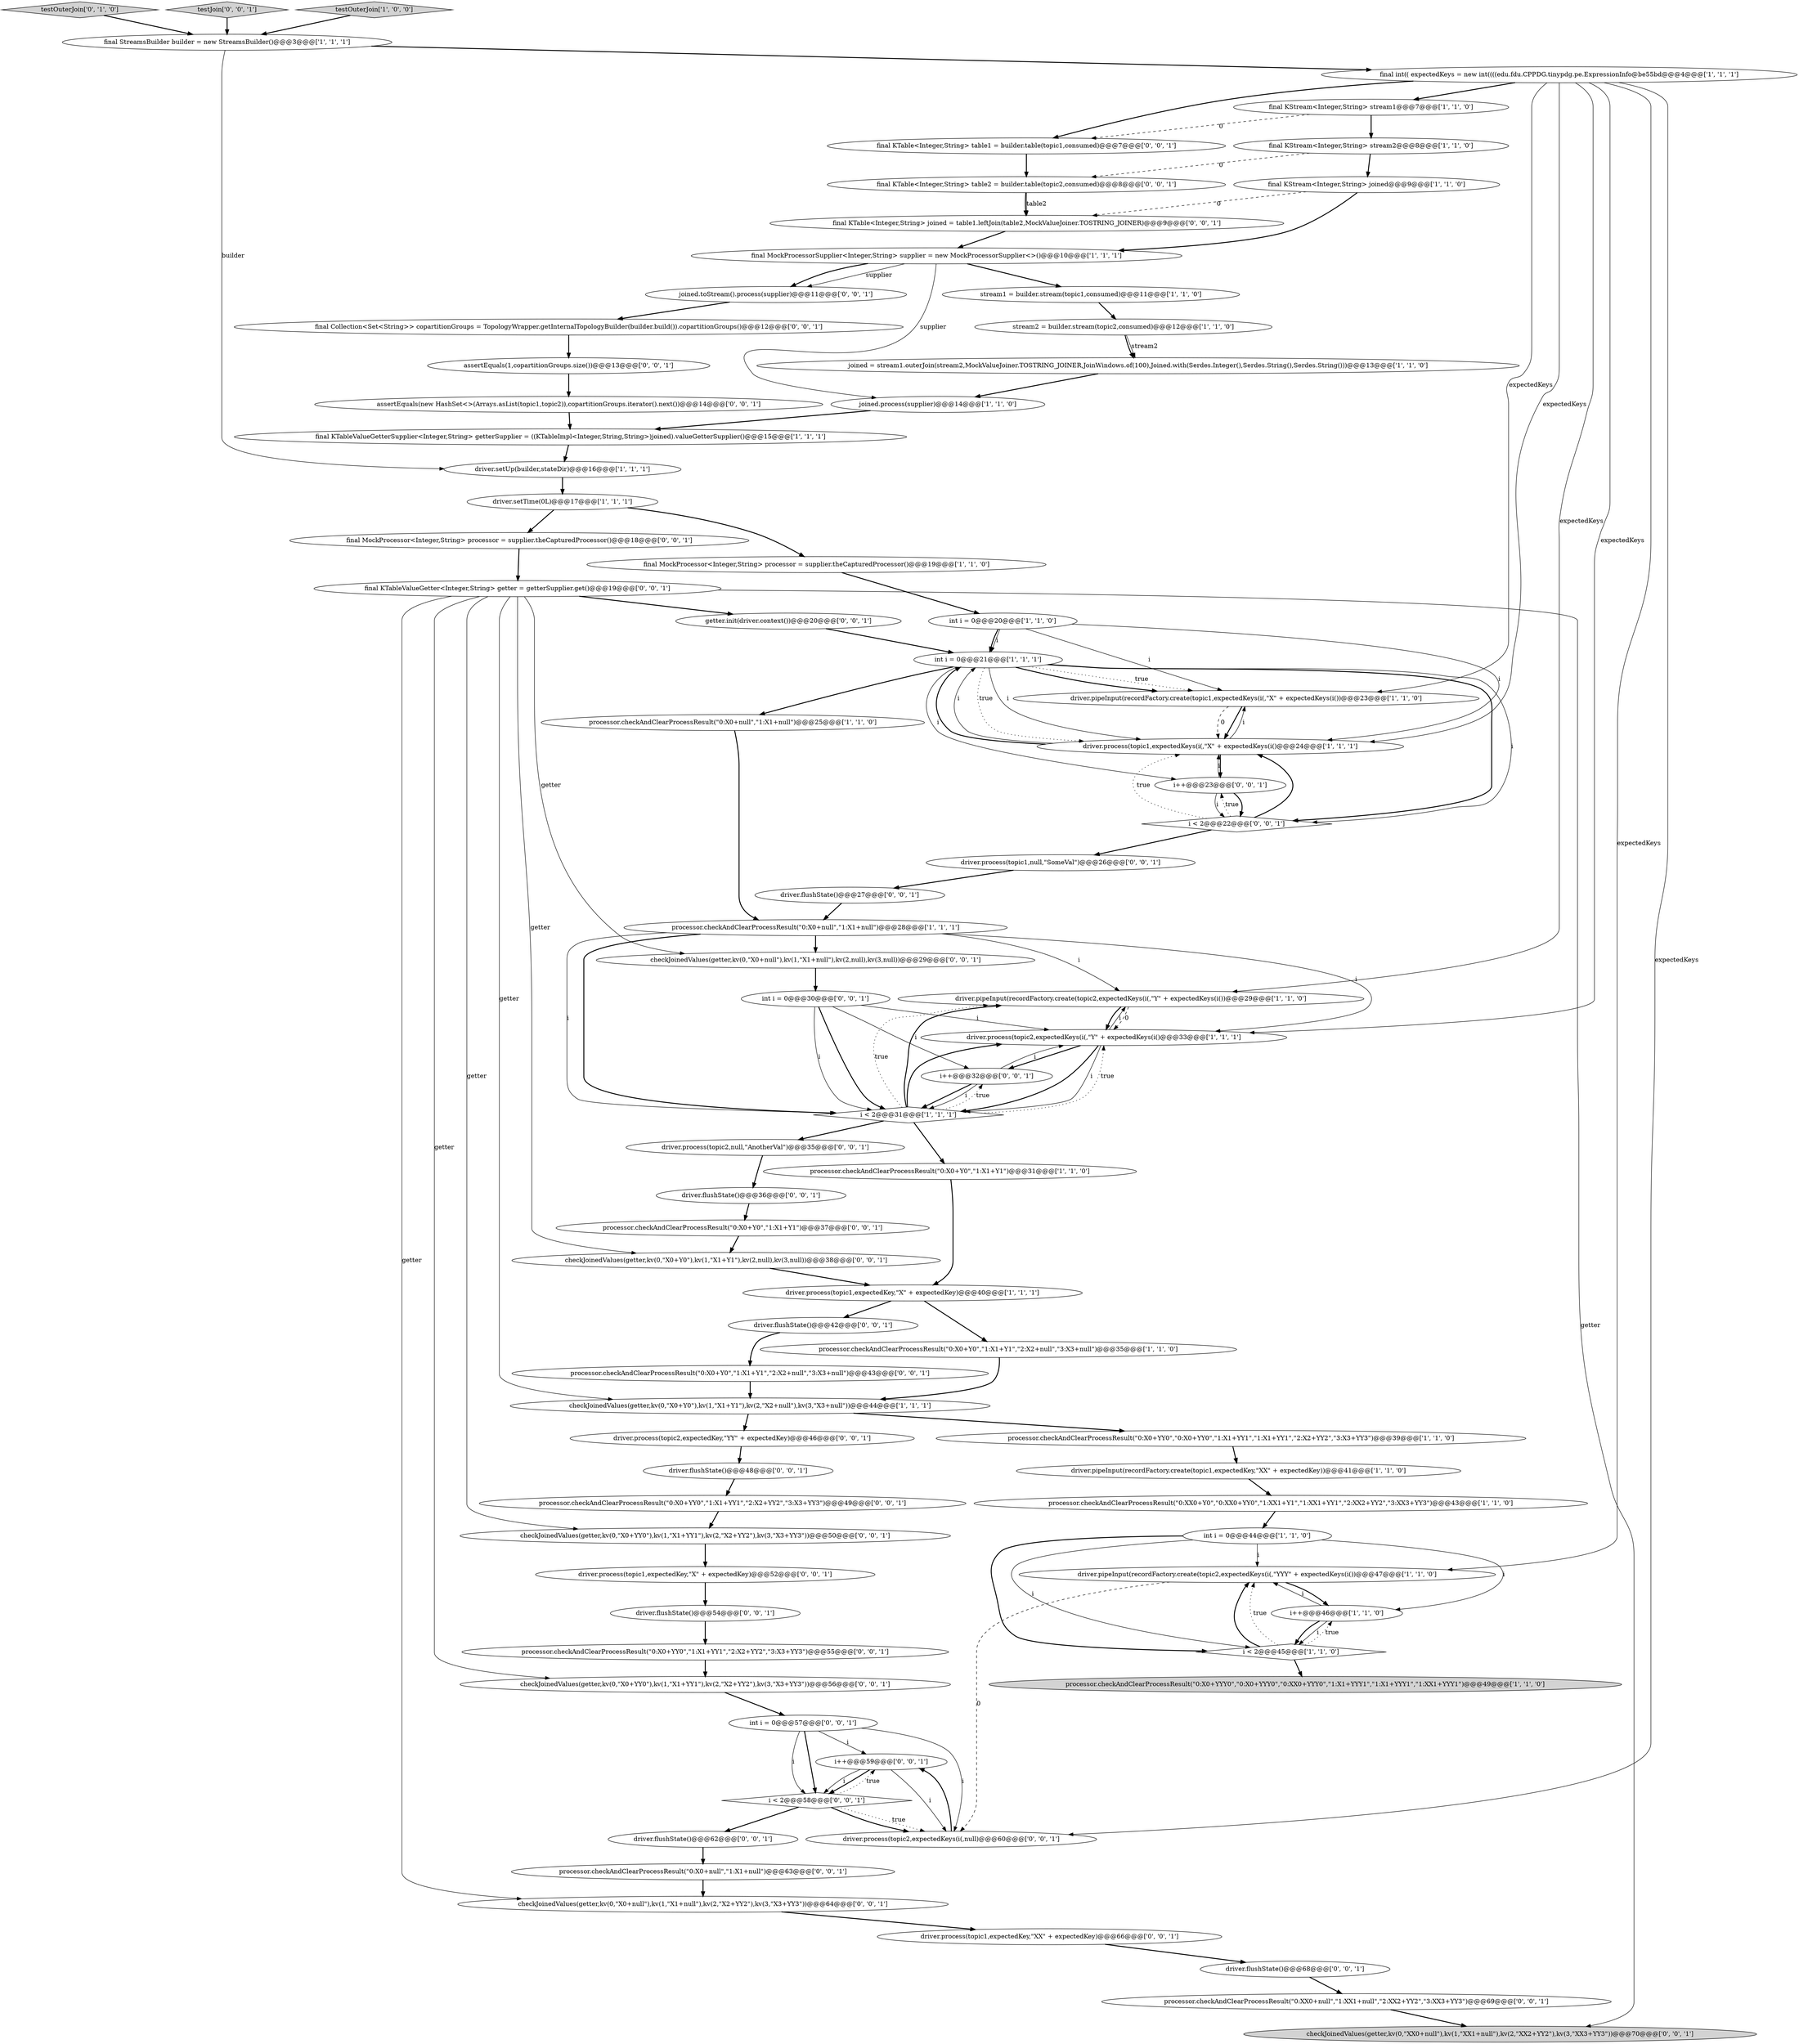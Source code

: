digraph {
3 [style = filled, label = "checkJoinedValues(getter,kv(0,\"X0+Y0\"),kv(1,\"X1+Y1\"),kv(2,\"X2+null\"),kv(3,\"X3+null\"))@@@44@@@['1', '1', '1']", fillcolor = white, shape = ellipse image = "AAA0AAABBB1BBB"];
35 [style = filled, label = "driver.pipeInput(recordFactory.create(topic1,expectedKeys(i(,\"X\" + expectedKeys(i())@@@23@@@['1', '1', '0']", fillcolor = white, shape = ellipse image = "AAA0AAABBB1BBB"];
31 [style = filled, label = "final int(( expectedKeys = new int((((edu.fdu.CPPDG.tinypdg.pe.ExpressionInfo@be55bd@@@4@@@['1', '1', '1']", fillcolor = white, shape = ellipse image = "AAA0AAABBB1BBB"];
67 [style = filled, label = "driver.process(topic1,expectedKey,\"X\" + expectedKey)@@@52@@@['0', '0', '1']", fillcolor = white, shape = ellipse image = "AAA0AAABBB3BBB"];
52 [style = filled, label = "processor.checkAndClearProcessResult(\"0:X0+Y0\",\"1:X1+Y1\",\"2:X2+null\",\"3:X3+null\")@@@43@@@['0', '0', '1']", fillcolor = white, shape = ellipse image = "AAA0AAABBB3BBB"];
77 [style = filled, label = "i++@@@59@@@['0', '0', '1']", fillcolor = white, shape = ellipse image = "AAA0AAABBB3BBB"];
55 [style = filled, label = "joined.toStream().process(supplier)@@@11@@@['0', '0', '1']", fillcolor = white, shape = ellipse image = "AAA0AAABBB3BBB"];
6 [style = filled, label = "final KStream<Integer,String> stream1@@@7@@@['1', '1', '0']", fillcolor = white, shape = ellipse image = "AAA0AAABBB1BBB"];
30 [style = filled, label = "driver.process(topic1,expectedKey,\"X\" + expectedKey)@@@40@@@['1', '1', '1']", fillcolor = white, shape = ellipse image = "AAA0AAABBB1BBB"];
68 [style = filled, label = "driver.process(topic2,expectedKey,\"YY\" + expectedKey)@@@46@@@['0', '0', '1']", fillcolor = white, shape = ellipse image = "AAA0AAABBB3BBB"];
19 [style = filled, label = "driver.setUp(builder,stateDir)@@@16@@@['1', '1', '1']", fillcolor = white, shape = ellipse image = "AAA0AAABBB1BBB"];
41 [style = filled, label = "driver.flushState()@@@27@@@['0', '0', '1']", fillcolor = white, shape = ellipse image = "AAA0AAABBB3BBB"];
59 [style = filled, label = "assertEquals(new HashSet<>(Arrays.asList(topic1,topic2)),copartitionGroups.iterator().next())@@@14@@@['0', '0', '1']", fillcolor = white, shape = ellipse image = "AAA0AAABBB3BBB"];
28 [style = filled, label = "final StreamsBuilder builder = new StreamsBuilder()@@@3@@@['1', '1', '1']", fillcolor = white, shape = ellipse image = "AAA0AAABBB1BBB"];
0 [style = filled, label = "final KStream<Integer,String> stream2@@@8@@@['1', '1', '0']", fillcolor = white, shape = ellipse image = "AAA0AAABBB1BBB"];
50 [style = filled, label = "getter.init(driver.context())@@@20@@@['0', '0', '1']", fillcolor = white, shape = ellipse image = "AAA0AAABBB3BBB"];
36 [style = filled, label = "testOuterJoin['0', '1', '0']", fillcolor = lightgray, shape = diamond image = "AAA0AAABBB2BBB"];
62 [style = filled, label = "final Collection<Set<String>> copartitionGroups = TopologyWrapper.getInternalTopologyBuilder(builder.build()).copartitionGroups()@@@12@@@['0', '0', '1']", fillcolor = white, shape = ellipse image = "AAA0AAABBB3BBB"];
47 [style = filled, label = "driver.flushState()@@@68@@@['0', '0', '1']", fillcolor = white, shape = ellipse image = "AAA0AAABBB3BBB"];
65 [style = filled, label = "final KTable<Integer,String> table1 = builder.table(topic1,consumed)@@@7@@@['0', '0', '1']", fillcolor = white, shape = ellipse image = "AAA0AAABBB3BBB"];
66 [style = filled, label = "driver.flushState()@@@48@@@['0', '0', '1']", fillcolor = white, shape = ellipse image = "AAA0AAABBB3BBB"];
72 [style = filled, label = "processor.checkAndClearProcessResult(\"0:X0+null\",\"1:X1+null\")@@@63@@@['0', '0', '1']", fillcolor = white, shape = ellipse image = "AAA0AAABBB3BBB"];
73 [style = filled, label = "processor.checkAndClearProcessResult(\"0:X0+YY0\",\"1:X1+YY1\",\"2:X2+YY2\",\"3:X3+YY3\")@@@49@@@['0', '0', '1']", fillcolor = white, shape = ellipse image = "AAA0AAABBB3BBB"];
22 [style = filled, label = "driver.pipeInput(recordFactory.create(topic1,expectedKey,\"XX\" + expectedKey))@@@41@@@['1', '1', '0']", fillcolor = white, shape = ellipse image = "AAA0AAABBB1BBB"];
7 [style = filled, label = "stream1 = builder.stream(topic1,consumed)@@@11@@@['1', '1', '0']", fillcolor = white, shape = ellipse image = "AAA0AAABBB1BBB"];
32 [style = filled, label = "int i = 0@@@21@@@['1', '1', '1']", fillcolor = white, shape = ellipse image = "AAA0AAABBB1BBB"];
13 [style = filled, label = "stream2 = builder.stream(topic2,consumed)@@@12@@@['1', '1', '0']", fillcolor = white, shape = ellipse image = "AAA0AAABBB1BBB"];
76 [style = filled, label = "testJoin['0', '0', '1']", fillcolor = lightgray, shape = diamond image = "AAA0AAABBB3BBB"];
78 [style = filled, label = "driver.process(topic1,null,\"SomeVal\")@@@26@@@['0', '0', '1']", fillcolor = white, shape = ellipse image = "AAA0AAABBB3BBB"];
51 [style = filled, label = "i++@@@32@@@['0', '0', '1']", fillcolor = white, shape = ellipse image = "AAA0AAABBB3BBB"];
14 [style = filled, label = "driver.process(topic1,expectedKeys(i(,\"X\" + expectedKeys(i()@@@24@@@['1', '1', '1']", fillcolor = white, shape = ellipse image = "AAA0AAABBB1BBB"];
16 [style = filled, label = "driver.pipeInput(recordFactory.create(topic2,expectedKeys(i(,\"Y\" + expectedKeys(i())@@@29@@@['1', '1', '0']", fillcolor = white, shape = ellipse image = "AAA0AAABBB1BBB"];
56 [style = filled, label = "processor.checkAndClearProcessResult(\"0:XX0+null\",\"1:XX1+null\",\"2:XX2+YY2\",\"3:XX3+YY3\")@@@69@@@['0', '0', '1']", fillcolor = white, shape = ellipse image = "AAA0AAABBB3BBB"];
58 [style = filled, label = "processor.checkAndClearProcessResult(\"0:X0+YY0\",\"1:X1+YY1\",\"2:X2+YY2\",\"3:X3+YY3\")@@@55@@@['0', '0', '1']", fillcolor = white, shape = ellipse image = "AAA0AAABBB3BBB"];
15 [style = filled, label = "int i = 0@@@20@@@['1', '1', '0']", fillcolor = white, shape = ellipse image = "AAA0AAABBB1BBB"];
12 [style = filled, label = "processor.checkAndClearProcessResult(\"0:X0+null\",\"1:X1+null\")@@@28@@@['1', '1', '1']", fillcolor = white, shape = ellipse image = "AAA0AAABBB1BBB"];
75 [style = filled, label = "i++@@@23@@@['0', '0', '1']", fillcolor = white, shape = ellipse image = "AAA0AAABBB3BBB"];
54 [style = filled, label = "driver.flushState()@@@54@@@['0', '0', '1']", fillcolor = white, shape = ellipse image = "AAA0AAABBB3BBB"];
23 [style = filled, label = "processor.checkAndClearProcessResult(\"0:X0+YYY0\",\"0:X0+YYY0\",\"0:XX0+YYY0\",\"1:X1+YYY1\",\"1:X1+YYY1\",\"1:XX1+YYY1\")@@@49@@@['1', '1', '0']", fillcolor = lightgray, shape = ellipse image = "AAA0AAABBB1BBB"];
37 [style = filled, label = "final KTable<Integer,String> joined = table1.leftJoin(table2,MockValueJoiner.TOSTRING_JOINER)@@@9@@@['0', '0', '1']", fillcolor = white, shape = ellipse image = "AAA0AAABBB3BBB"];
11 [style = filled, label = "final MockProcessor<Integer,String> processor = supplier.theCapturedProcessor()@@@19@@@['1', '1', '0']", fillcolor = white, shape = ellipse image = "AAA0AAABBB1BBB"];
71 [style = filled, label = "final KTableValueGetter<Integer,String> getter = getterSupplier.get()@@@19@@@['0', '0', '1']", fillcolor = white, shape = ellipse image = "AAA0AAABBB3BBB"];
74 [style = filled, label = "checkJoinedValues(getter,kv(0,\"X0+Y0\"),kv(1,\"X1+Y1\"),kv(2,null),kv(3,null))@@@38@@@['0', '0', '1']", fillcolor = white, shape = ellipse image = "AAA0AAABBB3BBB"];
33 [style = filled, label = "driver.pipeInput(recordFactory.create(topic2,expectedKeys(i(,\"YYY\" + expectedKeys(i())@@@47@@@['1', '1', '0']", fillcolor = white, shape = ellipse image = "AAA0AAABBB1BBB"];
27 [style = filled, label = "final KTableValueGetterSupplier<Integer,String> getterSupplier = ((KTableImpl<Integer,String,String>)joined).valueGetterSupplier()@@@15@@@['1', '1', '1']", fillcolor = white, shape = ellipse image = "AAA0AAABBB1BBB"];
60 [style = filled, label = "int i = 0@@@57@@@['0', '0', '1']", fillcolor = white, shape = ellipse image = "AAA0AAABBB3BBB"];
69 [style = filled, label = "processor.checkAndClearProcessResult(\"0:X0+Y0\",\"1:X1+Y1\")@@@37@@@['0', '0', '1']", fillcolor = white, shape = ellipse image = "AAA0AAABBB3BBB"];
8 [style = filled, label = "processor.checkAndClearProcessResult(\"0:X0+Y0\",\"1:X1+Y1\",\"2:X2+null\",\"3:X3+null\")@@@35@@@['1', '1', '0']", fillcolor = white, shape = ellipse image = "AAA0AAABBB1BBB"];
45 [style = filled, label = "checkJoinedValues(getter,kv(0,\"X0+null\"),kv(1,\"X1+null\"),kv(2,\"X2+YY2\"),kv(3,\"X3+YY3\"))@@@64@@@['0', '0', '1']", fillcolor = white, shape = ellipse image = "AAA0AAABBB3BBB"];
64 [style = filled, label = "final KTable<Integer,String> table2 = builder.table(topic2,consumed)@@@8@@@['0', '0', '1']", fillcolor = white, shape = ellipse image = "AAA0AAABBB3BBB"];
24 [style = filled, label = "i < 2@@@45@@@['1', '1', '0']", fillcolor = white, shape = diamond image = "AAA0AAABBB1BBB"];
61 [style = filled, label = "assertEquals(1,copartitionGroups.size())@@@13@@@['0', '0', '1']", fillcolor = white, shape = ellipse image = "AAA0AAABBB3BBB"];
63 [style = filled, label = "driver.flushState()@@@62@@@['0', '0', '1']", fillcolor = white, shape = ellipse image = "AAA0AAABBB3BBB"];
79 [style = filled, label = "checkJoinedValues(getter,kv(0,\"X0+null\"),kv(1,\"X1+null\"),kv(2,null),kv(3,null))@@@29@@@['0', '0', '1']", fillcolor = white, shape = ellipse image = "AAA0AAABBB3BBB"];
17 [style = filled, label = "testOuterJoin['1', '0', '0']", fillcolor = lightgray, shape = diamond image = "AAA0AAABBB1BBB"];
10 [style = filled, label = "joined = stream1.outerJoin(stream2,MockValueJoiner.TOSTRING_JOINER,JoinWindows.of(100),Joined.with(Serdes.Integer(),Serdes.String(),Serdes.String()))@@@13@@@['1', '1', '0']", fillcolor = white, shape = ellipse image = "AAA0AAABBB1BBB"];
9 [style = filled, label = "final KStream<Integer,String> joined@@@9@@@['1', '1', '0']", fillcolor = white, shape = ellipse image = "AAA0AAABBB1BBB"];
25 [style = filled, label = "i++@@@46@@@['1', '1', '0']", fillcolor = white, shape = ellipse image = "AAA0AAABBB1BBB"];
38 [style = filled, label = "i < 2@@@58@@@['0', '0', '1']", fillcolor = white, shape = diamond image = "AAA0AAABBB3BBB"];
2 [style = filled, label = "processor.checkAndClearProcessResult(\"0:X0+Y0\",\"1:X1+Y1\")@@@31@@@['1', '1', '0']", fillcolor = white, shape = ellipse image = "AAA0AAABBB1BBB"];
34 [style = filled, label = "final MockProcessorSupplier<Integer,String> supplier = new MockProcessorSupplier<>()@@@10@@@['1', '1', '1']", fillcolor = white, shape = ellipse image = "AAA0AAABBB1BBB"];
39 [style = filled, label = "driver.flushState()@@@36@@@['0', '0', '1']", fillcolor = white, shape = ellipse image = "AAA0AAABBB3BBB"];
40 [style = filled, label = "checkJoinedValues(getter,kv(0,\"X0+YY0\"),kv(1,\"X1+YY1\"),kv(2,\"X2+YY2\"),kv(3,\"X3+YY3\"))@@@50@@@['0', '0', '1']", fillcolor = white, shape = ellipse image = "AAA0AAABBB3BBB"];
18 [style = filled, label = "processor.checkAndClearProcessResult(\"0:XX0+Y0\",\"0:XX0+YY0\",\"1:XX1+Y1\",\"1:XX1+YY1\",\"2:XX2+YY2\",\"3:XX3+YY3\")@@@43@@@['1', '1', '0']", fillcolor = white, shape = ellipse image = "AAA0AAABBB1BBB"];
1 [style = filled, label = "int i = 0@@@44@@@['1', '1', '0']", fillcolor = white, shape = ellipse image = "AAA0AAABBB1BBB"];
5 [style = filled, label = "i < 2@@@31@@@['1', '1', '1']", fillcolor = white, shape = diamond image = "AAA0AAABBB1BBB"];
44 [style = filled, label = "driver.process(topic2,expectedKeys(i(,null)@@@60@@@['0', '0', '1']", fillcolor = white, shape = ellipse image = "AAA0AAABBB3BBB"];
49 [style = filled, label = "driver.process(topic2,null,\"AnotherVal\")@@@35@@@['0', '0', '1']", fillcolor = white, shape = ellipse image = "AAA0AAABBB3BBB"];
42 [style = filled, label = "i < 2@@@22@@@['0', '0', '1']", fillcolor = white, shape = diamond image = "AAA0AAABBB3BBB"];
20 [style = filled, label = "joined.process(supplier)@@@14@@@['1', '1', '0']", fillcolor = white, shape = ellipse image = "AAA0AAABBB1BBB"];
26 [style = filled, label = "driver.setTime(0L)@@@17@@@['1', '1', '1']", fillcolor = white, shape = ellipse image = "AAA0AAABBB1BBB"];
57 [style = filled, label = "int i = 0@@@30@@@['0', '0', '1']", fillcolor = white, shape = ellipse image = "AAA0AAABBB3BBB"];
4 [style = filled, label = "processor.checkAndClearProcessResult(\"0:X0+YY0\",\"0:X0+YY0\",\"1:X1+YY1\",\"1:X1+YY1\",\"2:X2+YY2\",\"3:X3+YY3\")@@@39@@@['1', '1', '0']", fillcolor = white, shape = ellipse image = "AAA0AAABBB1BBB"];
43 [style = filled, label = "checkJoinedValues(getter,kv(0,\"XX0+null\"),kv(1,\"XX1+null\"),kv(2,\"XX2+YY2\"),kv(3,\"XX3+YY3\"))@@@70@@@['0', '0', '1']", fillcolor = lightgray, shape = ellipse image = "AAA0AAABBB3BBB"];
70 [style = filled, label = "driver.process(topic1,expectedKey,\"XX\" + expectedKey)@@@66@@@['0', '0', '1']", fillcolor = white, shape = ellipse image = "AAA0AAABBB3BBB"];
21 [style = filled, label = "driver.process(topic2,expectedKeys(i(,\"Y\" + expectedKeys(i()@@@33@@@['1', '1', '1']", fillcolor = white, shape = ellipse image = "AAA0AAABBB1BBB"];
53 [style = filled, label = "final MockProcessor<Integer,String> processor = supplier.theCapturedProcessor()@@@18@@@['0', '0', '1']", fillcolor = white, shape = ellipse image = "AAA0AAABBB3BBB"];
29 [style = filled, label = "processor.checkAndClearProcessResult(\"0:X0+null\",\"1:X1+null\")@@@25@@@['1', '1', '0']", fillcolor = white, shape = ellipse image = "AAA0AAABBB1BBB"];
46 [style = filled, label = "checkJoinedValues(getter,kv(0,\"X0+YY0\"),kv(1,\"X1+YY1\"),kv(2,\"X2+YY2\"),kv(3,\"X3+YY3\"))@@@56@@@['0', '0', '1']", fillcolor = white, shape = ellipse image = "AAA0AAABBB3BBB"];
48 [style = filled, label = "driver.flushState()@@@42@@@['0', '0', '1']", fillcolor = white, shape = ellipse image = "AAA0AAABBB3BBB"];
20->27 [style = bold, label=""];
45->70 [style = bold, label=""];
24->33 [style = bold, label=""];
15->14 [style = solid, label="i"];
14->32 [style = bold, label=""];
75->42 [style = bold, label=""];
77->38 [style = solid, label="i"];
70->47 [style = bold, label=""];
14->32 [style = solid, label="i"];
21->16 [style = solid, label="i"];
54->58 [style = bold, label=""];
0->64 [style = dashed, label="0"];
60->44 [style = solid, label="i"];
4->22 [style = bold, label=""];
69->74 [style = bold, label=""];
67->54 [style = bold, label=""];
64->37 [style = bold, label=""];
7->13 [style = bold, label=""];
21->5 [style = solid, label="i"];
68->66 [style = bold, label=""];
31->6 [style = bold, label=""];
34->55 [style = bold, label=""];
36->28 [style = bold, label=""];
3->68 [style = bold, label=""];
29->12 [style = bold, label=""];
27->19 [style = bold, label=""];
21->51 [style = bold, label=""];
25->24 [style = solid, label="i"];
71->40 [style = solid, label="getter"];
13->10 [style = bold, label=""];
64->37 [style = solid, label="table2"];
9->34 [style = bold, label=""];
76->28 [style = bold, label=""];
31->21 [style = solid, label="expectedKeys"];
31->33 [style = solid, label="expectedKeys"];
63->72 [style = bold, label=""];
50->32 [style = bold, label=""];
78->41 [style = bold, label=""];
40->67 [style = bold, label=""];
30->48 [style = bold, label=""];
33->44 [style = dashed, label="0"];
1->25 [style = solid, label="i"];
31->14 [style = solid, label="expectedKeys"];
34->20 [style = solid, label="supplier"];
5->21 [style = dotted, label="true"];
32->14 [style = dotted, label="true"];
71->50 [style = bold, label=""];
74->30 [style = bold, label=""];
8->3 [style = bold, label=""];
44->77 [style = bold, label=""];
71->46 [style = solid, label="getter"];
37->34 [style = bold, label=""];
25->33 [style = solid, label="i"];
47->56 [style = bold, label=""];
49->39 [style = bold, label=""];
38->44 [style = dotted, label="true"];
19->26 [style = bold, label=""];
14->35 [style = solid, label="i"];
61->59 [style = bold, label=""];
28->19 [style = solid, label="builder"];
66->73 [style = bold, label=""];
12->21 [style = solid, label="i"];
15->32 [style = bold, label=""];
24->25 [style = dotted, label="true"];
32->29 [style = bold, label=""];
14->75 [style = bold, label=""];
5->16 [style = bold, label=""];
60->38 [style = solid, label="i"];
5->49 [style = bold, label=""];
31->44 [style = solid, label="expectedKeys"];
10->20 [style = bold, label=""];
5->16 [style = dotted, label="true"];
39->69 [style = bold, label=""];
57->51 [style = solid, label="i"];
9->37 [style = dashed, label="0"];
57->5 [style = solid, label="i"];
34->7 [style = bold, label=""];
24->33 [style = dotted, label="true"];
6->0 [style = bold, label=""];
1->33 [style = solid, label="i"];
42->78 [style = bold, label=""];
11->15 [style = bold, label=""];
59->27 [style = bold, label=""];
71->74 [style = solid, label="getter"];
1->24 [style = bold, label=""];
1->24 [style = solid, label="i"];
34->55 [style = solid, label="supplier"];
32->42 [style = bold, label=""];
48->52 [style = bold, label=""];
15->32 [style = solid, label="i"];
38->44 [style = bold, label=""];
26->53 [style = bold, label=""];
53->71 [style = bold, label=""];
5->21 [style = bold, label=""];
26->11 [style = bold, label=""];
13->10 [style = solid, label="stream2"];
52->3 [style = bold, label=""];
22->18 [style = bold, label=""];
32->14 [style = solid, label="i"];
38->77 [style = dotted, label="true"];
12->79 [style = bold, label=""];
18->1 [style = bold, label=""];
12->16 [style = solid, label="i"];
38->63 [style = bold, label=""];
42->14 [style = bold, label=""];
71->3 [style = solid, label="getter"];
32->35 [style = dotted, label="true"];
16->21 [style = dashed, label="0"];
72->45 [style = bold, label=""];
3->4 [style = bold, label=""];
79->57 [style = bold, label=""];
51->5 [style = bold, label=""];
5->2 [style = bold, label=""];
28->31 [style = bold, label=""];
60->38 [style = bold, label=""];
77->44 [style = solid, label="i"];
73->40 [style = bold, label=""];
56->43 [style = bold, label=""];
32->42 [style = solid, label="i"];
75->42 [style = solid, label="i"];
51->21 [style = solid, label="i"];
75->14 [style = solid, label="i"];
71->45 [style = solid, label="getter"];
35->14 [style = dashed, label="0"];
24->23 [style = bold, label=""];
31->65 [style = bold, label=""];
25->24 [style = bold, label=""];
71->79 [style = solid, label="getter"];
42->14 [style = dotted, label="true"];
0->9 [style = bold, label=""];
15->35 [style = solid, label="i"];
65->64 [style = bold, label=""];
62->61 [style = bold, label=""];
41->12 [style = bold, label=""];
58->46 [style = bold, label=""];
12->5 [style = solid, label="i"];
60->77 [style = solid, label="i"];
32->75 [style = solid, label="i"];
12->5 [style = bold, label=""];
6->65 [style = dashed, label="0"];
16->21 [style = bold, label=""];
32->35 [style = bold, label=""];
46->60 [style = bold, label=""];
55->62 [style = bold, label=""];
21->5 [style = bold, label=""];
71->43 [style = solid, label="getter"];
31->16 [style = solid, label="expectedKeys"];
17->28 [style = bold, label=""];
51->5 [style = solid, label="i"];
2->30 [style = bold, label=""];
57->21 [style = solid, label="i"];
77->38 [style = bold, label=""];
30->8 [style = bold, label=""];
57->5 [style = bold, label=""];
33->25 [style = bold, label=""];
35->14 [style = bold, label=""];
5->51 [style = dotted, label="true"];
31->35 [style = solid, label="expectedKeys"];
42->75 [style = dotted, label="true"];
}
